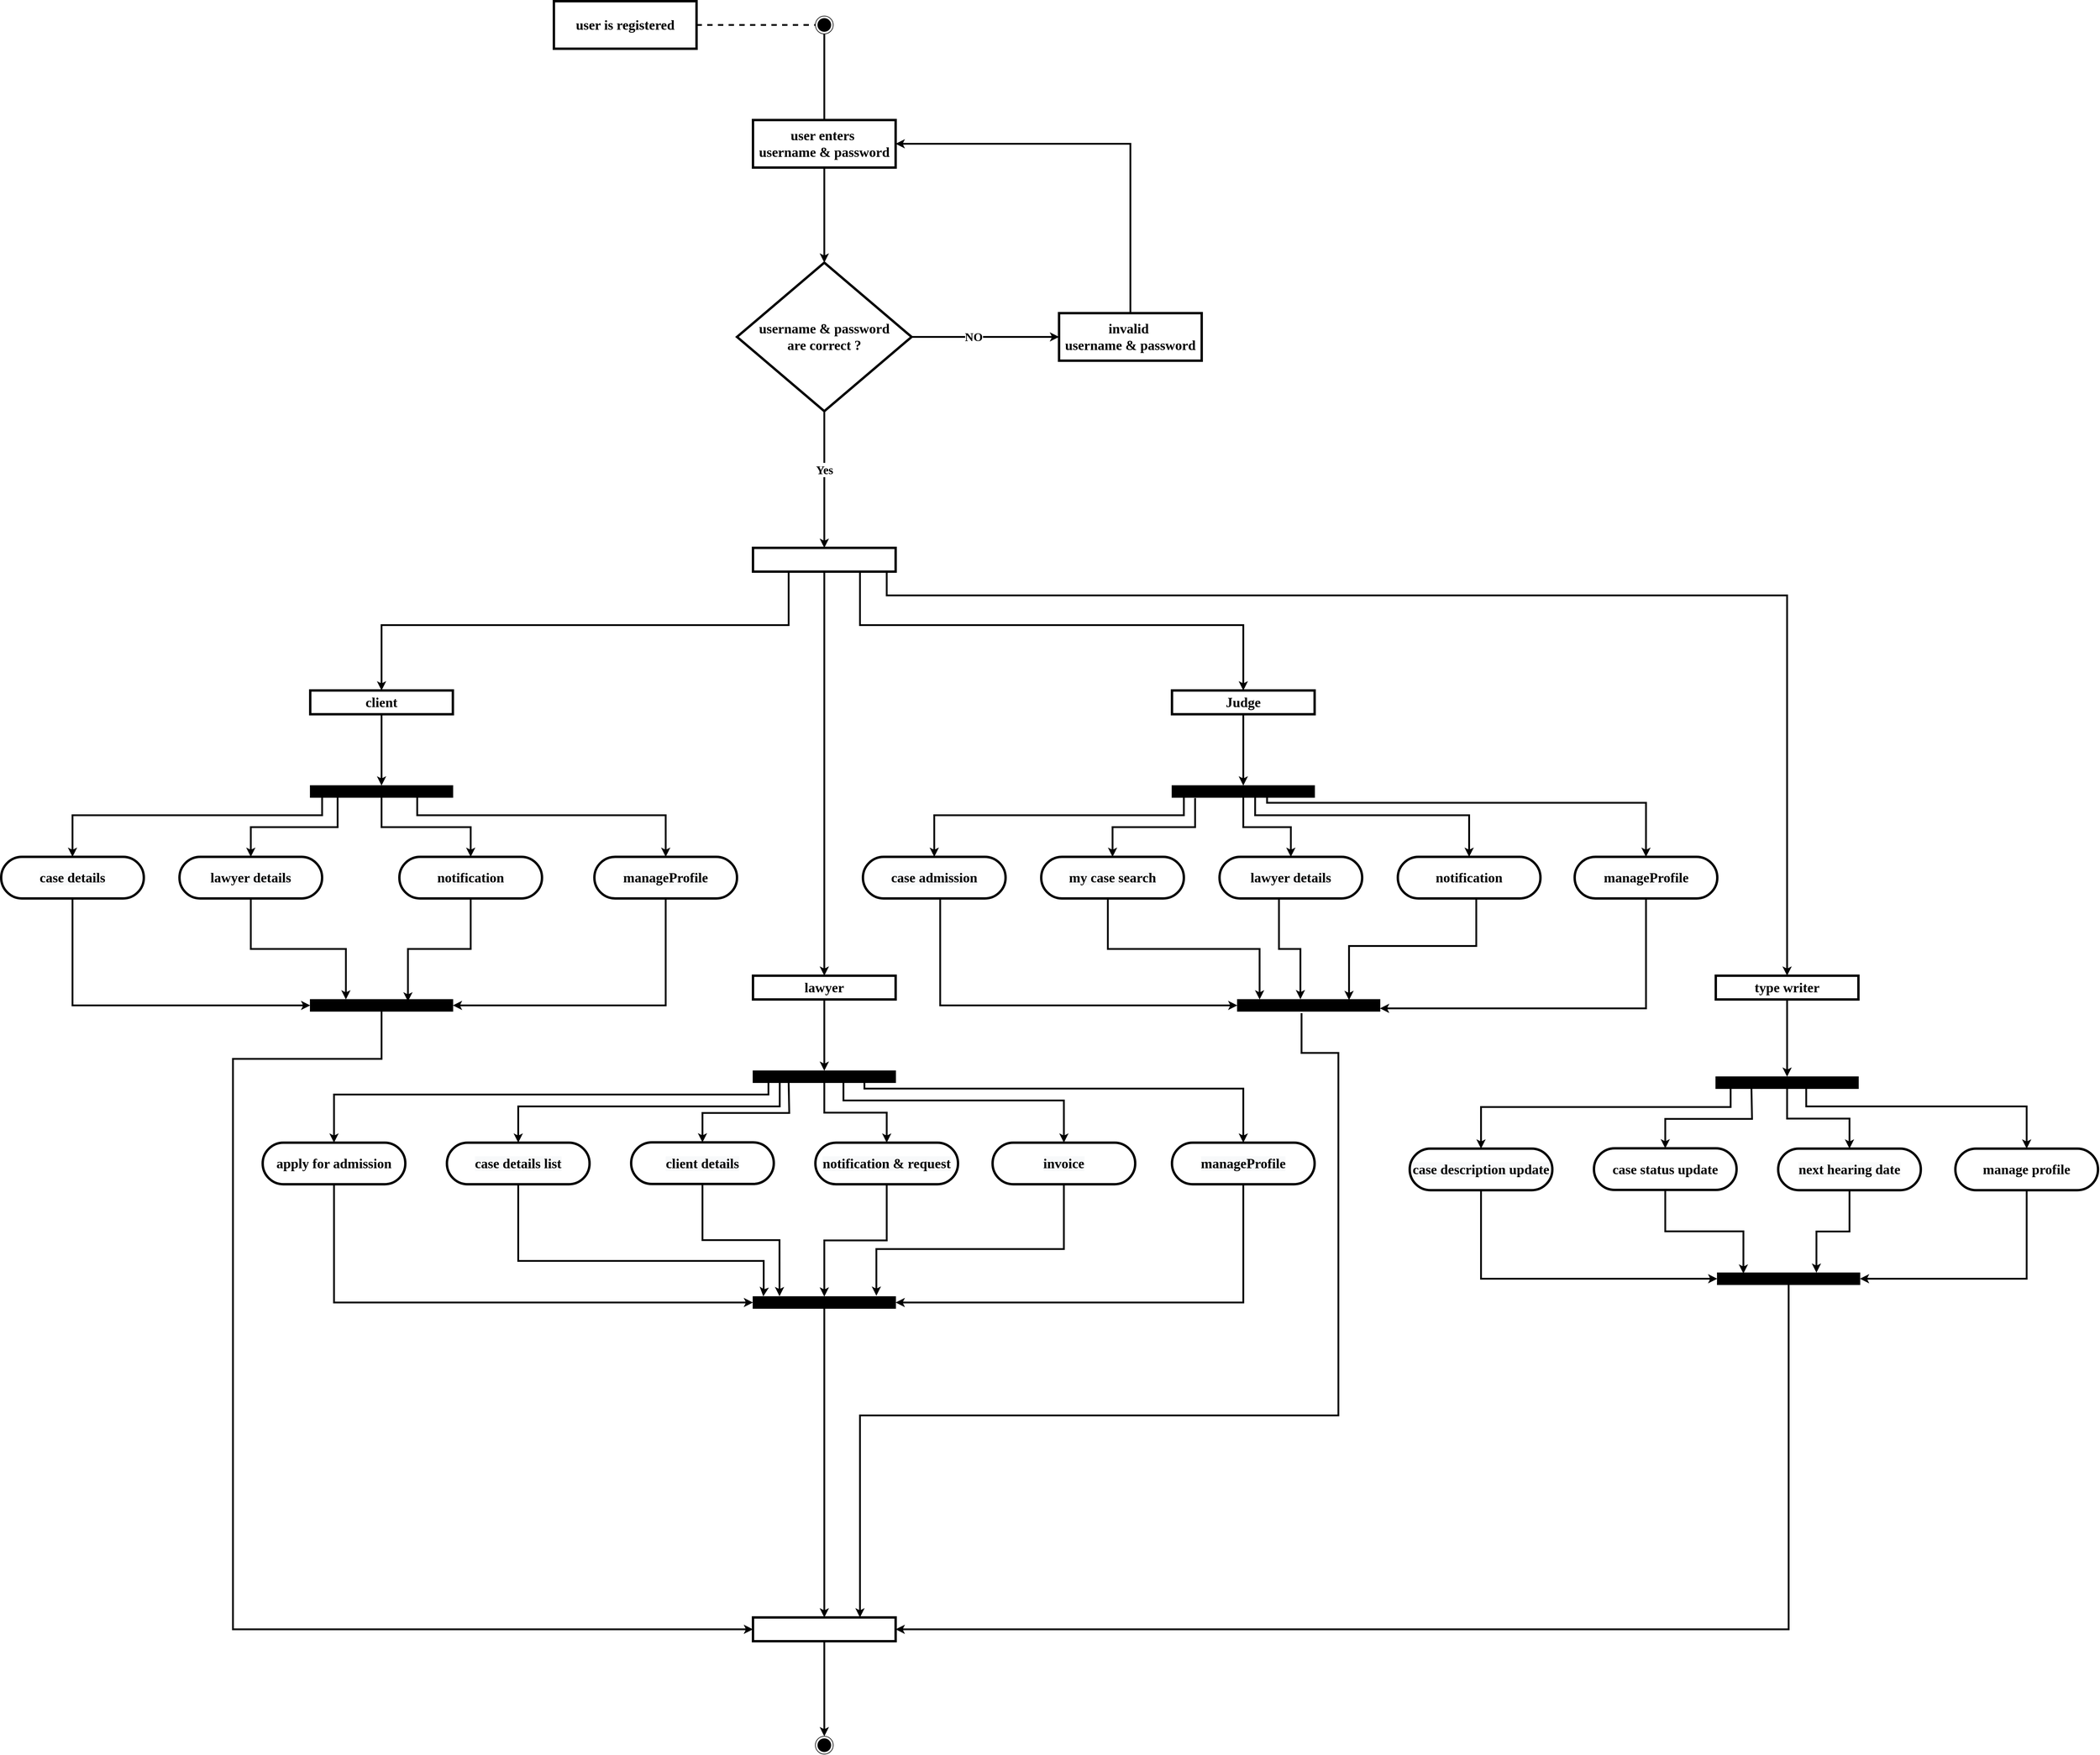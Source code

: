 <mxfile version="13.4.2" type="device"><diagram id="LS83ylFuJrBa0WJHmFcr" name="Page-1"><mxGraphModel dx="5172" dy="2080" grid="1" gridSize="10" guides="1" tooltips="1" connect="1" arrows="1" fold="1" page="1" pageScale="1" pageWidth="850" pageHeight="1100" math="0" shadow="0"><root><mxCell id="0"/><mxCell id="1" parent="0"/><mxCell id="jmJDlzpo1rH09y2eiYlG-4" style="edgeStyle=orthogonalEdgeStyle;rounded=0;orthogonalLoop=1;jettySize=auto;html=1;dashed=1;endArrow=none;endFill=0;strokeWidth=3;endSize=6;" parent="1" source="jmJDlzpo1rH09y2eiYlG-2" edge="1"><mxGeometry relative="1" as="geometry"><mxPoint x="480" y="80.0" as="targetPoint"/></mxGeometry></mxCell><mxCell id="jmJDlzpo1rH09y2eiYlG-2" value="&lt;font face=&quot;Times New Roman&quot;&gt;&lt;span style=&quot;font-size: 23px&quot;&gt;&lt;b&gt;user is registered&lt;/b&gt;&lt;/span&gt;&lt;/font&gt;" style="rounded=0;whiteSpace=wrap;html=1;strokeWidth=4;" parent="1" vertex="1"><mxGeometry x="40" y="40" width="240" height="80" as="geometry"/></mxCell><mxCell id="jmJDlzpo1rH09y2eiYlG-5" value="" style="ellipse;html=1;shape=endState;fillColor=#000000;strokeWidth=1;" parent="1" vertex="1"><mxGeometry x="480" y="65" width="30" height="30" as="geometry"/></mxCell><mxCell id="jmJDlzpo1rH09y2eiYlG-13" style="edgeStyle=orthogonalEdgeStyle;rounded=0;orthogonalLoop=1;jettySize=auto;html=1;entryX=0.5;entryY=1;entryDx=0;entryDy=0;endArrow=none;endFill=0;strokeWidth=3;endSize=6;" parent="1" source="jmJDlzpo1rH09y2eiYlG-12" target="jmJDlzpo1rH09y2eiYlG-5" edge="1"><mxGeometry relative="1" as="geometry"/></mxCell><mxCell id="jmJDlzpo1rH09y2eiYlG-21" style="edgeStyle=orthogonalEdgeStyle;rounded=0;orthogonalLoop=1;jettySize=auto;html=1;entryX=0.5;entryY=0;entryDx=0;entryDy=0;endArrow=classic;endFill=1;strokeWidth=3;" parent="1" source="jmJDlzpo1rH09y2eiYlG-12" target="jmJDlzpo1rH09y2eiYlG-17" edge="1"><mxGeometry relative="1" as="geometry"/></mxCell><mxCell id="jmJDlzpo1rH09y2eiYlG-12" value="&lt;b style=&quot;font-family: &amp;#34;times new roman&amp;#34; ; font-size: 23px&quot;&gt;user enters&amp;nbsp;&lt;br&gt;username &amp;amp; password&lt;br&gt;&lt;/b&gt;" style="rounded=0;whiteSpace=wrap;html=1;strokeWidth=4;" parent="1" vertex="1"><mxGeometry x="375" y="240" width="240" height="80" as="geometry"/></mxCell><mxCell id="jmJDlzpo1rH09y2eiYlG-20" style="edgeStyle=orthogonalEdgeStyle;rounded=0;orthogonalLoop=1;jettySize=auto;html=1;entryX=0;entryY=0.5;entryDx=0;entryDy=0;endArrow=classic;endFill=1;strokeWidth=3;endSize=6;" parent="1" source="jmJDlzpo1rH09y2eiYlG-17" target="jmJDlzpo1rH09y2eiYlG-19" edge="1"><mxGeometry relative="1" as="geometry"/></mxCell><mxCell id="jmJDlzpo1rH09y2eiYlG-26" value="&lt;div&gt;&lt;font face=&quot;Times New Roman&quot; size=&quot;1&quot;&gt;&lt;b style=&quot;font-size: 20px&quot;&gt;NO&lt;/b&gt;&lt;/font&gt;&lt;/div&gt;" style="edgeLabel;html=1;align=center;verticalAlign=middle;resizable=0;points=[];" parent="jmJDlzpo1rH09y2eiYlG-20" vertex="1" connectable="0"><mxGeometry x="-0.162" y="1" relative="1" as="geometry"><mxPoint as="offset"/></mxGeometry></mxCell><mxCell id="jmJDlzpo1rH09y2eiYlG-23" style="edgeStyle=orthogonalEdgeStyle;rounded=0;orthogonalLoop=1;jettySize=auto;html=1;endArrow=classic;endFill=1;entryX=0.5;entryY=0;entryDx=0;entryDy=0;strokeWidth=3;endSize=6;" parent="1" source="jmJDlzpo1rH09y2eiYlG-17" target="jmJDlzpo1rH09y2eiYlG-29" edge="1"><mxGeometry relative="1" as="geometry"><mxPoint x="495.005" y="950.0" as="targetPoint"/></mxGeometry></mxCell><mxCell id="jmJDlzpo1rH09y2eiYlG-27" value="&lt;b&gt;&lt;font face=&quot;Times New Roman&quot; style=&quot;font-size: 20px&quot;&gt;Yes&lt;/font&gt;&lt;/b&gt;" style="edgeLabel;html=1;align=center;verticalAlign=middle;resizable=0;points=[];" parent="jmJDlzpo1rH09y2eiYlG-23" vertex="1" connectable="0"><mxGeometry x="-0.154" relative="1" as="geometry"><mxPoint as="offset"/></mxGeometry></mxCell><mxCell id="jmJDlzpo1rH09y2eiYlG-17" value="&lt;b style=&quot;font-family: &amp;#34;times new roman&amp;#34; ; font-size: 23px&quot;&gt;username &amp;amp; password&lt;br&gt;&lt;/b&gt;&lt;b style=&quot;font-family: &amp;#34;times new roman&amp;#34; ; font-size: 23px&quot;&gt;are correct ?&lt;/b&gt;" style="rhombus;whiteSpace=wrap;html=1;strokeColor=#000000;strokeWidth=4;" parent="1" vertex="1"><mxGeometry x="348.13" y="480" width="293.75" height="250" as="geometry"/></mxCell><mxCell id="jmJDlzpo1rH09y2eiYlG-22" style="edgeStyle=orthogonalEdgeStyle;rounded=0;orthogonalLoop=1;jettySize=auto;html=1;entryX=1;entryY=0.5;entryDx=0;entryDy=0;endArrow=classic;endFill=1;exitX=0.5;exitY=0;exitDx=0;exitDy=0;strokeWidth=3;endSize=6;" parent="1" source="jmJDlzpo1rH09y2eiYlG-19" target="jmJDlzpo1rH09y2eiYlG-12" edge="1"><mxGeometry relative="1" as="geometry"/></mxCell><mxCell id="jmJDlzpo1rH09y2eiYlG-19" value="&lt;b style=&quot;font-family: &amp;#34;times new roman&amp;#34; ; font-size: 23px&quot;&gt;invalid&amp;nbsp;&lt;br&gt;username &amp;amp; password&lt;br&gt;&lt;/b&gt;" style="rounded=0;whiteSpace=wrap;html=1;strokeWidth=4;" parent="1" vertex="1"><mxGeometry x="890" y="565" width="240" height="80" as="geometry"/></mxCell><mxCell id="jmJDlzpo1rH09y2eiYlG-30" style="edgeStyle=orthogonalEdgeStyle;rounded=0;orthogonalLoop=1;jettySize=auto;html=1;endArrow=classic;endFill=1;exitX=0.25;exitY=1;exitDx=0;exitDy=0;entryX=0.5;entryY=0;entryDx=0;entryDy=0;strokeWidth=3;endSize=6;" parent="1" source="jmJDlzpo1rH09y2eiYlG-29" target="jmJDlzpo1rH09y2eiYlG-31" edge="1"><mxGeometry relative="1" as="geometry"><mxPoint x="-250" y="1199" as="targetPoint"/><Array as="points"><mxPoint x="435" y="1090"/><mxPoint x="-250" y="1090"/></Array></mxGeometry></mxCell><mxCell id="jmJDlzpo1rH09y2eiYlG-48" style="edgeStyle=orthogonalEdgeStyle;rounded=0;orthogonalLoop=1;jettySize=auto;html=1;startArrow=none;startFill=0;endArrow=classic;endFill=1;strokeWidth=3;entryX=0.5;entryY=0;entryDx=0;entryDy=0;endSize=6;" parent="1" source="jmJDlzpo1rH09y2eiYlG-29" target="jmJDlzpo1rH09y2eiYlG-49" edge="1"><mxGeometry relative="1" as="geometry"><mxPoint x="495" y="1700" as="targetPoint"/></mxGeometry></mxCell><mxCell id="jmJDlzpo1rH09y2eiYlG-29" value="&lt;b style=&quot;font-family: &amp;#34;times new roman&amp;#34; ; font-size: 23px&quot;&gt;&lt;br&gt;&lt;/b&gt;" style="rounded=0;whiteSpace=wrap;html=1;fillColor=#FFFFFF;strokeWidth=4;" parent="1" vertex="1"><mxGeometry x="375" y="960" width="240" height="40" as="geometry"/></mxCell><mxCell id="jmJDlzpo1rH09y2eiYlG-35" style="edgeStyle=orthogonalEdgeStyle;rounded=0;orthogonalLoop=1;jettySize=auto;html=1;endArrow=classic;endFill=1;entryX=0.5;entryY=0;entryDx=0;entryDy=0;strokeWidth=3;endSize=6;" parent="1" source="jmJDlzpo1rH09y2eiYlG-31" target="jmJDlzpo1rH09y2eiYlG-36" edge="1"><mxGeometry relative="1" as="geometry"><mxPoint x="-250" y="1360" as="targetPoint"/></mxGeometry></mxCell><mxCell id="jmJDlzpo1rH09y2eiYlG-31" value="&lt;b style=&quot;font-family: &amp;#34;times new roman&amp;#34; ; font-size: 23px&quot;&gt;client&lt;br&gt;&lt;/b&gt;" style="rounded=0;whiteSpace=wrap;html=1;strokeWidth=4;" parent="1" vertex="1"><mxGeometry x="-370" y="1200" width="240" height="40" as="geometry"/></mxCell><mxCell id="jmJDlzpo1rH09y2eiYlG-42" style="edgeStyle=orthogonalEdgeStyle;rounded=0;orthogonalLoop=1;jettySize=auto;html=1;entryX=0.5;entryY=0;entryDx=0;entryDy=0;startArrow=none;startFill=0;endArrow=classic;endFill=1;exitX=0.192;exitY=0.973;exitDx=0;exitDy=0;exitPerimeter=0;strokeWidth=3;endSize=6;" parent="1" source="jmJDlzpo1rH09y2eiYlG-36" target="jmJDlzpo1rH09y2eiYlG-41" edge="1"><mxGeometry relative="1" as="geometry"><Array as="points"><mxPoint x="-324" y="1430"/><mxPoint x="-470" y="1430"/></Array></mxGeometry></mxCell><mxCell id="jmJDlzpo1rH09y2eiYlG-43" style="edgeStyle=orthogonalEdgeStyle;rounded=0;orthogonalLoop=1;jettySize=auto;html=1;startArrow=none;startFill=0;endArrow=classic;endFill=1;entryX=0.5;entryY=0;entryDx=0;entryDy=0;strokeWidth=3;endSize=6;" parent="1" source="jmJDlzpo1rH09y2eiYlG-36" target="jmJDlzpo1rH09y2eiYlG-44" edge="1"><mxGeometry relative="1" as="geometry"><mxPoint x="-250" y="1480" as="targetPoint"/></mxGeometry></mxCell><mxCell id="jmJDlzpo1rH09y2eiYlG-45" style="edgeStyle=orthogonalEdgeStyle;rounded=0;orthogonalLoop=1;jettySize=auto;html=1;exitX=0.75;exitY=1;exitDx=0;exitDy=0;startArrow=none;startFill=0;endArrow=classic;endFill=1;entryX=0.5;entryY=0;entryDx=0;entryDy=0;strokeWidth=3;endSize=6;" parent="1" source="jmJDlzpo1rH09y2eiYlG-36" target="jmJDlzpo1rH09y2eiYlG-46" edge="1"><mxGeometry relative="1" as="geometry"><mxPoint x="30" y="1480" as="targetPoint"/><Array as="points"><mxPoint x="-190" y="1410"/><mxPoint x="228" y="1410"/></Array></mxGeometry></mxCell><mxCell id="jmJDlzpo1rH09y2eiYlG-36" value="&lt;b style=&quot;font-family: &amp;#34;times new roman&amp;#34; ; font-size: 23px&quot;&gt;&lt;br&gt;&lt;/b&gt;" style="rounded=0;whiteSpace=wrap;html=1;fillColor=#000000;" parent="1" vertex="1"><mxGeometry x="-370" y="1360" width="240" height="20" as="geometry"/></mxCell><mxCell id="jmJDlzpo1rH09y2eiYlG-40" style="edgeStyle=orthogonalEdgeStyle;rounded=0;orthogonalLoop=1;jettySize=auto;html=1;endArrow=none;endFill=0;startArrow=classic;startFill=1;exitX=0.5;exitY=0;exitDx=0;exitDy=0;strokeWidth=3;endSize=6;" parent="1" source="jmJDlzpo1rH09y2eiYlG-38" edge="1"><mxGeometry relative="1" as="geometry"><mxPoint x="-350" y="1379" as="targetPoint"/><Array as="points"><mxPoint x="-770" y="1410"/><mxPoint x="-350" y="1410"/></Array></mxGeometry></mxCell><mxCell id="jmJDlzpo1rH09y2eiYlG-128" style="edgeStyle=orthogonalEdgeStyle;rounded=0;jumpSize=1;orthogonalLoop=1;jettySize=auto;html=1;entryX=0;entryY=0.5;entryDx=0;entryDy=0;startArrow=none;startFill=0;endArrow=classic;endFill=1;endSize=6;strokeWidth=3;" parent="1" source="jmJDlzpo1rH09y2eiYlG-38" target="jmJDlzpo1rH09y2eiYlG-124" edge="1"><mxGeometry relative="1" as="geometry"><Array as="points"><mxPoint x="-770" y="1730"/></Array></mxGeometry></mxCell><mxCell id="jmJDlzpo1rH09y2eiYlG-38" value="&lt;b style=&quot;color: rgb(0 , 0 , 0) ; font-style: normal ; letter-spacing: normal ; text-align: center ; text-indent: 0px ; text-transform: none ; word-spacing: 0px ; background-color: rgb(248 , 249 , 250) ; font-family: &amp;#34;times new roman&amp;#34; ; font-size: 23px&quot;&gt;case details&lt;/b&gt;" style="rounded=1;whiteSpace=wrap;html=1;strokeColor=#000000;fillColor=#FFFFFF;arcSize=50;verticalAlign=middle;labelPosition=center;verticalLabelPosition=middle;align=center;strokeWidth=4;" parent="1" vertex="1"><mxGeometry x="-890" y="1480" width="240" height="70" as="geometry"/></mxCell><mxCell id="jmJDlzpo1rH09y2eiYlG-125" style="edgeStyle=orthogonalEdgeStyle;rounded=0;jumpSize=1;orthogonalLoop=1;jettySize=auto;html=1;entryX=0.25;entryY=0;entryDx=0;entryDy=0;startArrow=none;startFill=0;endArrow=classic;endFill=1;endSize=6;strokeWidth=3;" parent="1" source="jmJDlzpo1rH09y2eiYlG-41" target="jmJDlzpo1rH09y2eiYlG-124" edge="1"><mxGeometry relative="1" as="geometry"/></mxCell><mxCell id="jmJDlzpo1rH09y2eiYlG-41" value="&lt;b style=&quot;color: rgb(0 , 0 , 0) ; font-style: normal ; letter-spacing: normal ; text-align: center ; text-indent: 0px ; text-transform: none ; word-spacing: 0px ; background-color: rgb(248 , 249 , 250) ; font-family: &amp;#34;times new roman&amp;#34; ; font-size: 23px&quot;&gt;lawyer details&lt;/b&gt;" style="rounded=1;whiteSpace=wrap;html=1;strokeColor=#000000;fillColor=#FFFFFF;arcSize=50;verticalAlign=middle;labelPosition=center;verticalLabelPosition=middle;align=center;strokeWidth=4;" parent="1" vertex="1"><mxGeometry x="-590" y="1480" width="240" height="70" as="geometry"/></mxCell><mxCell id="jmJDlzpo1rH09y2eiYlG-126" style="edgeStyle=orthogonalEdgeStyle;rounded=0;jumpSize=1;orthogonalLoop=1;jettySize=auto;html=1;entryX=0.685;entryY=0.165;entryDx=0;entryDy=0;entryPerimeter=0;startArrow=none;startFill=0;endArrow=classic;endFill=1;endSize=6;strokeWidth=3;" parent="1" source="jmJDlzpo1rH09y2eiYlG-44" target="jmJDlzpo1rH09y2eiYlG-124" edge="1"><mxGeometry relative="1" as="geometry"/></mxCell><mxCell id="jmJDlzpo1rH09y2eiYlG-44" value="&lt;b style=&quot;color: rgb(0 , 0 , 0) ; font-style: normal ; letter-spacing: normal ; text-align: center ; text-indent: 0px ; text-transform: none ; word-spacing: 0px ; background-color: rgb(248 , 249 , 250) ; font-family: &amp;#34;times new roman&amp;#34; ; font-size: 23px&quot;&gt;notification&lt;/b&gt;" style="rounded=1;whiteSpace=wrap;html=1;strokeColor=#000000;fillColor=#FFFFFF;arcSize=50;verticalAlign=middle;labelPosition=center;verticalLabelPosition=middle;align=center;strokeWidth=4;" parent="1" vertex="1"><mxGeometry x="-220" y="1480" width="240" height="70" as="geometry"/></mxCell><mxCell id="jmJDlzpo1rH09y2eiYlG-127" style="edgeStyle=orthogonalEdgeStyle;rounded=0;jumpSize=1;orthogonalLoop=1;jettySize=auto;html=1;startArrow=none;startFill=0;endArrow=classic;endFill=1;endSize=6;strokeWidth=3;entryX=1;entryY=0.5;entryDx=0;entryDy=0;" parent="1" source="jmJDlzpo1rH09y2eiYlG-46" target="jmJDlzpo1rH09y2eiYlG-124" edge="1"><mxGeometry relative="1" as="geometry"><mxPoint x="-110" y="1735" as="targetPoint"/><Array as="points"><mxPoint x="228" y="1730"/></Array></mxGeometry></mxCell><mxCell id="jmJDlzpo1rH09y2eiYlG-46" value="&lt;b style=&quot;color: rgb(0 , 0 , 0) ; font-style: normal ; letter-spacing: normal ; text-align: center ; text-indent: 0px ; text-transform: none ; word-spacing: 0px ; background-color: rgb(248 , 249 , 250) ; font-family: &amp;#34;times new roman&amp;#34; ; font-size: 23px&quot;&gt;manageProfile&lt;/b&gt;" style="rounded=1;whiteSpace=wrap;html=1;strokeColor=#000000;fillColor=#FFFFFF;arcSize=50;verticalAlign=middle;labelPosition=center;verticalLabelPosition=middle;align=center;strokeWidth=4;" parent="1" vertex="1"><mxGeometry x="108.13" y="1480" width="240" height="70" as="geometry"/></mxCell><mxCell id="jmJDlzpo1rH09y2eiYlG-49" value="&lt;b style=&quot;font-family: &amp;#34;times new roman&amp;#34; ; font-size: 23px&quot;&gt;lawyer&lt;br&gt;&lt;/b&gt;" style="rounded=0;whiteSpace=wrap;html=1;strokeWidth=4;" parent="1" vertex="1"><mxGeometry x="375" y="1680" width="240" height="40" as="geometry"/></mxCell><mxCell id="jmJDlzpo1rH09y2eiYlG-52" style="edgeStyle=orthogonalEdgeStyle;rounded=0;orthogonalLoop=1;jettySize=auto;html=1;endArrow=classic;endFill=1;entryX=0.5;entryY=0;entryDx=0;entryDy=0;strokeWidth=3;endSize=6;exitX=0.5;exitY=1;exitDx=0;exitDy=0;" parent="1" source="jmJDlzpo1rH09y2eiYlG-49" target="jmJDlzpo1rH09y2eiYlG-53" edge="1"><mxGeometry relative="1" as="geometry"><mxPoint x="495.01" y="1840" as="targetPoint"/><mxPoint x="495.01" y="1720" as="sourcePoint"/></mxGeometry></mxCell><mxCell id="jmJDlzpo1rH09y2eiYlG-53" value="&lt;b style=&quot;font-family: &amp;#34;times new roman&amp;#34; ; font-size: 23px&quot;&gt;&lt;br&gt;&lt;/b&gt;" style="rounded=0;whiteSpace=wrap;html=1;fillColor=#000000;" parent="1" vertex="1"><mxGeometry x="375.01" y="1840" width="240" height="20" as="geometry"/></mxCell><mxCell id="jmJDlzpo1rH09y2eiYlG-56" style="edgeStyle=orthogonalEdgeStyle;rounded=0;orthogonalLoop=1;jettySize=auto;html=1;endArrow=none;endFill=0;startArrow=classic;startFill=1;exitX=0.5;exitY=0;exitDx=0;exitDy=0;strokeWidth=3;endSize=6;" parent="1" source="jmJDlzpo1rH09y2eiYlG-57" edge="1"><mxGeometry relative="1" as="geometry"><mxPoint x="420" y="1860" as="targetPoint"/><Array as="points"><mxPoint x="-20" y="1900"/><mxPoint x="420" y="1900"/><mxPoint x="420" y="1860"/></Array></mxGeometry></mxCell><mxCell id="jmJDlzpo1rH09y2eiYlG-136" style="edgeStyle=orthogonalEdgeStyle;rounded=0;jumpSize=1;orthogonalLoop=1;jettySize=auto;html=1;entryX=0.072;entryY=-0.02;entryDx=0;entryDy=0;startArrow=none;startFill=0;endArrow=classic;endFill=1;endSize=6;strokeWidth=3;entryPerimeter=0;" parent="1" source="jmJDlzpo1rH09y2eiYlG-57" target="jmJDlzpo1rH09y2eiYlG-129" edge="1"><mxGeometry relative="1" as="geometry"><Array as="points"><mxPoint x="-20" y="2160"/><mxPoint x="393" y="2160"/><mxPoint x="393" y="2213"/><mxPoint x="392" y="2213"/></Array></mxGeometry></mxCell><mxCell id="jmJDlzpo1rH09y2eiYlG-57" value="&lt;b style=&quot;color: rgb(0 , 0 , 0) ; font-style: normal ; letter-spacing: normal ; text-align: center ; text-indent: 0px ; text-transform: none ; word-spacing: 0px ; background-color: rgb(248 , 249 , 250) ; font-family: &amp;#34;times new roman&amp;#34; ; font-size: 23px&quot;&gt;case details list&lt;/b&gt;" style="rounded=1;whiteSpace=wrap;html=1;strokeColor=#000000;fillColor=#FFFFFF;arcSize=50;verticalAlign=middle;labelPosition=center;verticalLabelPosition=middle;align=center;strokeWidth=4;" parent="1" vertex="1"><mxGeometry x="-140" y="1961" width="240" height="70" as="geometry"/></mxCell><mxCell id="jmJDlzpo1rH09y2eiYlG-61" style="edgeStyle=orthogonalEdgeStyle;rounded=0;orthogonalLoop=1;jettySize=auto;html=1;entryX=0.5;entryY=0;entryDx=0;entryDy=0;startArrow=none;startFill=0;endArrow=classic;endFill=1;strokeWidth=3;endSize=6;exitX=0.25;exitY=1;exitDx=0;exitDy=0;" parent="1" source="jmJDlzpo1rH09y2eiYlG-53" target="jmJDlzpo1rH09y2eiYlG-62" edge="1"><mxGeometry relative="1" as="geometry"><mxPoint x="436" y="1870" as="sourcePoint"/><Array as="points"><mxPoint x="436" y="1860"/><mxPoint x="436" y="1911"/><mxPoint x="290" y="1911"/></Array></mxGeometry></mxCell><mxCell id="jmJDlzpo1rH09y2eiYlG-132" style="edgeStyle=orthogonalEdgeStyle;rounded=0;jumpSize=1;orthogonalLoop=1;jettySize=auto;html=1;startArrow=none;startFill=0;endArrow=classic;endFill=1;endSize=6;strokeWidth=3;entryX=0.186;entryY=-0.031;entryDx=0;entryDy=0;entryPerimeter=0;" parent="1" source="jmJDlzpo1rH09y2eiYlG-62" target="jmJDlzpo1rH09y2eiYlG-129" edge="1"><mxGeometry relative="1" as="geometry"><mxPoint x="420" y="2210" as="targetPoint"/><Array as="points"><mxPoint x="290" y="2125"/><mxPoint x="420" y="2125"/></Array></mxGeometry></mxCell><mxCell id="jmJDlzpo1rH09y2eiYlG-62" value="&lt;b style=&quot;color: rgb(0 , 0 , 0) ; font-style: normal ; letter-spacing: normal ; text-align: center ; text-indent: 0px ; text-transform: none ; word-spacing: 0px ; background-color: rgb(248 , 249 , 250) ; font-family: &amp;#34;times new roman&amp;#34; ; font-size: 23px&quot;&gt;client details&lt;/b&gt;" style="rounded=1;whiteSpace=wrap;html=1;strokeColor=#000000;fillColor=#FFFFFF;arcSize=50;verticalAlign=middle;labelPosition=center;verticalLabelPosition=middle;align=center;strokeWidth=4;" parent="1" vertex="1"><mxGeometry x="170" y="1960.54" width="240" height="70" as="geometry"/></mxCell><mxCell id="jmJDlzpo1rH09y2eiYlG-63" style="edgeStyle=orthogonalEdgeStyle;rounded=0;orthogonalLoop=1;jettySize=auto;html=1;startArrow=none;startFill=0;endArrow=classic;endFill=1;entryX=0.5;entryY=0;entryDx=0;entryDy=0;strokeWidth=3;endSize=6;exitX=0.5;exitY=1;exitDx=0;exitDy=0;" parent="1" source="jmJDlzpo1rH09y2eiYlG-53" target="jmJDlzpo1rH09y2eiYlG-64" edge="1"><mxGeometry relative="1" as="geometry"><mxPoint x="455" y="2031" as="targetPoint"/><mxPoint x="480.01" y="1891" as="sourcePoint"/></mxGeometry></mxCell><mxCell id="jmJDlzpo1rH09y2eiYlG-133" style="edgeStyle=orthogonalEdgeStyle;rounded=0;jumpSize=1;orthogonalLoop=1;jettySize=auto;html=1;startArrow=none;startFill=0;endArrow=classic;endFill=1;endSize=6;strokeWidth=3;" parent="1" source="jmJDlzpo1rH09y2eiYlG-64" target="jmJDlzpo1rH09y2eiYlG-129" edge="1"><mxGeometry relative="1" as="geometry"/></mxCell><mxCell id="jmJDlzpo1rH09y2eiYlG-64" value="&lt;b style=&quot;color: rgb(0 , 0 , 0) ; font-style: normal ; letter-spacing: normal ; text-align: center ; text-indent: 0px ; text-transform: none ; word-spacing: 0px ; background-color: rgb(248 , 249 , 250) ; font-family: &amp;#34;times new roman&amp;#34; ; font-size: 23px&quot;&gt;notification &amp;amp; request&lt;br&gt;&lt;/b&gt;" style="rounded=1;whiteSpace=wrap;html=1;strokeColor=#000000;fillColor=#FFFFFF;arcSize=50;verticalAlign=middle;labelPosition=center;verticalLabelPosition=middle;align=center;strokeWidth=4;" parent="1" vertex="1"><mxGeometry x="480" y="1961" width="240" height="70" as="geometry"/></mxCell><mxCell id="jmJDlzpo1rH09y2eiYlG-65" style="edgeStyle=orthogonalEdgeStyle;rounded=0;orthogonalLoop=1;jettySize=auto;html=1;startArrow=none;startFill=0;endArrow=classic;endFill=1;entryX=0.5;entryY=0;entryDx=0;entryDy=0;strokeWidth=3;endSize=6;exitX=0.634;exitY=0.969;exitDx=0;exitDy=0;exitPerimeter=0;" parent="1" source="jmJDlzpo1rH09y2eiYlG-53" target="jmJDlzpo1rH09y2eiYlG-66" edge="1"><mxGeometry relative="1" as="geometry"><mxPoint x="700" y="1961" as="targetPoint"/><mxPoint x="527" y="1870" as="sourcePoint"/><Array as="points"><mxPoint x="527" y="1890"/><mxPoint x="898" y="1890"/></Array></mxGeometry></mxCell><mxCell id="jmJDlzpo1rH09y2eiYlG-134" style="edgeStyle=orthogonalEdgeStyle;rounded=0;jumpSize=1;orthogonalLoop=1;jettySize=auto;html=1;entryX=0.865;entryY=-0.071;entryDx=0;entryDy=0;entryPerimeter=0;startArrow=none;startFill=0;endArrow=classic;endFill=1;endSize=6;strokeWidth=3;" parent="1" source="jmJDlzpo1rH09y2eiYlG-66" target="jmJDlzpo1rH09y2eiYlG-129" edge="1"><mxGeometry relative="1" as="geometry"><Array as="points"><mxPoint x="898" y="2140"/><mxPoint x="583" y="2140"/></Array></mxGeometry></mxCell><mxCell id="jmJDlzpo1rH09y2eiYlG-66" value="&lt;b style=&quot;color: rgb(0 , 0 , 0) ; font-style: normal ; letter-spacing: normal ; text-align: center ; text-indent: 0px ; text-transform: none ; word-spacing: 0px ; background-color: rgb(248 , 249 , 250) ; font-family: &amp;#34;times new roman&amp;#34; ; font-size: 23px&quot;&gt;invoice&lt;/b&gt;" style="rounded=1;whiteSpace=wrap;html=1;strokeColor=#000000;fillColor=#FFFFFF;arcSize=50;verticalAlign=middle;labelPosition=center;verticalLabelPosition=middle;align=center;strokeWidth=4;" parent="1" vertex="1"><mxGeometry x="778.13" y="1961" width="240" height="70" as="geometry"/></mxCell><mxCell id="jmJDlzpo1rH09y2eiYlG-67" style="edgeStyle=orthogonalEdgeStyle;rounded=0;orthogonalLoop=1;jettySize=auto;html=1;startArrow=none;startFill=0;endArrow=classic;endFill=1;entryX=0.5;entryY=0;entryDx=0;entryDy=0;strokeWidth=3;endSize=6;exitX=0.781;exitY=1.008;exitDx=0;exitDy=0;exitPerimeter=0;" parent="1" source="jmJDlzpo1rH09y2eiYlG-53" target="jmJDlzpo1rH09y2eiYlG-68" edge="1"><mxGeometry relative="1" as="geometry"><mxPoint x="962.83" y="1961.62" as="targetPoint"/><mxPoint x="790.0" y="1860" as="sourcePoint"/><Array as="points"><mxPoint x="563" y="1870"/><mxPoint x="1200" y="1870"/></Array></mxGeometry></mxCell><mxCell id="jmJDlzpo1rH09y2eiYlG-135" style="edgeStyle=orthogonalEdgeStyle;rounded=0;jumpSize=1;orthogonalLoop=1;jettySize=auto;html=1;entryX=1;entryY=0.5;entryDx=0;entryDy=0;startArrow=none;startFill=0;endArrow=classic;endFill=1;endSize=6;strokeWidth=3;" parent="1" source="jmJDlzpo1rH09y2eiYlG-68" target="jmJDlzpo1rH09y2eiYlG-129" edge="1"><mxGeometry relative="1" as="geometry"><Array as="points"><mxPoint x="1200" y="2230"/></Array></mxGeometry></mxCell><mxCell id="jmJDlzpo1rH09y2eiYlG-68" value="&lt;b style=&quot;color: rgb(0 , 0 , 0) ; font-style: normal ; letter-spacing: normal ; text-align: center ; text-indent: 0px ; text-transform: none ; word-spacing: 0px ; background-color: rgb(248 , 249 , 250) ; font-family: &amp;#34;times new roman&amp;#34; ; font-size: 23px&quot;&gt;manageProfile&lt;/b&gt;" style="rounded=1;whiteSpace=wrap;html=1;strokeColor=#000000;fillColor=#FFFFFF;arcSize=50;verticalAlign=middle;labelPosition=center;verticalLabelPosition=middle;align=center;strokeWidth=4;" parent="1" vertex="1"><mxGeometry x="1080" y="1961" width="240" height="70" as="geometry"/></mxCell><mxCell id="jmJDlzpo1rH09y2eiYlG-94" style="edgeStyle=orthogonalEdgeStyle;rounded=0;orthogonalLoop=1;jettySize=auto;html=1;endArrow=classic;endFill=1;exitX=0.75;exitY=1;exitDx=0;exitDy=0;entryX=0.5;entryY=0;entryDx=0;entryDy=0;strokeWidth=3;endSize=6;" parent="1" source="jmJDlzpo1rH09y2eiYlG-29" target="jmJDlzpo1rH09y2eiYlG-96" edge="1"><mxGeometry relative="1" as="geometry"><mxPoint x="1200" y="1199" as="targetPoint"/><mxPoint x="1851.88" y="1000.96" as="sourcePoint"/><Array as="points"><mxPoint x="555" y="1090"/><mxPoint x="1200" y="1090"/></Array></mxGeometry></mxCell><mxCell id="jmJDlzpo1rH09y2eiYlG-95" style="edgeStyle=orthogonalEdgeStyle;rounded=0;orthogonalLoop=1;jettySize=auto;html=1;endArrow=classic;endFill=1;entryX=0.5;entryY=0;entryDx=0;entryDy=0;strokeWidth=3;endSize=6;" parent="1" source="jmJDlzpo1rH09y2eiYlG-96" target="jmJDlzpo1rH09y2eiYlG-100" edge="1"><mxGeometry relative="1" as="geometry"><mxPoint x="1200" y="1360" as="targetPoint"/></mxGeometry></mxCell><mxCell id="jmJDlzpo1rH09y2eiYlG-96" value="&lt;b style=&quot;font-family: &amp;#34;times new roman&amp;#34; ; font-size: 23px&quot;&gt;Judge&lt;br&gt;&lt;/b&gt;" style="rounded=0;whiteSpace=wrap;html=1;strokeWidth=4;" parent="1" vertex="1"><mxGeometry x="1080" y="1200" width="240" height="40" as="geometry"/></mxCell><mxCell id="jmJDlzpo1rH09y2eiYlG-97" style="edgeStyle=orthogonalEdgeStyle;rounded=0;orthogonalLoop=1;jettySize=auto;html=1;entryX=0.5;entryY=0;entryDx=0;entryDy=0;startArrow=none;startFill=0;endArrow=classic;endFill=1;exitX=0.162;exitY=1.05;exitDx=0;exitDy=0;exitPerimeter=0;strokeWidth=3;endSize=6;" parent="1" source="jmJDlzpo1rH09y2eiYlG-100" target="jmJDlzpo1rH09y2eiYlG-103" edge="1"><mxGeometry relative="1" as="geometry"><Array as="points"><mxPoint x="1119" y="1430"/><mxPoint x="980" y="1430"/></Array></mxGeometry></mxCell><mxCell id="jmJDlzpo1rH09y2eiYlG-98" style="edgeStyle=orthogonalEdgeStyle;rounded=0;orthogonalLoop=1;jettySize=auto;html=1;startArrow=none;startFill=0;endArrow=classic;endFill=1;entryX=0.5;entryY=0;entryDx=0;entryDy=0;strokeWidth=3;endSize=6;" parent="1" source="jmJDlzpo1rH09y2eiYlG-100" target="jmJDlzpo1rH09y2eiYlG-104" edge="1"><mxGeometry relative="1" as="geometry"><mxPoint x="1200" y="1480" as="targetPoint"/></mxGeometry></mxCell><mxCell id="jmJDlzpo1rH09y2eiYlG-99" style="edgeStyle=orthogonalEdgeStyle;rounded=0;orthogonalLoop=1;jettySize=auto;html=1;exitX=0.583;exitY=0.95;exitDx=0;exitDy=0;startArrow=none;startFill=0;endArrow=classic;endFill=1;entryX=0.5;entryY=0;entryDx=0;entryDy=0;strokeWidth=3;endSize=6;exitPerimeter=0;" parent="1" source="jmJDlzpo1rH09y2eiYlG-100" target="jmJDlzpo1rH09y2eiYlG-105" edge="1"><mxGeometry relative="1" as="geometry"><mxPoint x="1480" y="1480" as="targetPoint"/><Array as="points"><mxPoint x="1220" y="1410"/><mxPoint x="1580" y="1410"/></Array></mxGeometry></mxCell><mxCell id="jmJDlzpo1rH09y2eiYlG-100" value="&lt;b style=&quot;font-family: &amp;#34;times new roman&amp;#34; ; font-size: 23px&quot;&gt;&lt;br&gt;&lt;/b&gt;" style="rounded=0;whiteSpace=wrap;html=1;fillColor=#000000;" parent="1" vertex="1"><mxGeometry x="1080" y="1360" width="240" height="20" as="geometry"/></mxCell><mxCell id="jmJDlzpo1rH09y2eiYlG-101" style="edgeStyle=orthogonalEdgeStyle;rounded=0;orthogonalLoop=1;jettySize=auto;html=1;endArrow=none;endFill=0;startArrow=classic;startFill=1;exitX=0.5;exitY=0;exitDx=0;exitDy=0;strokeWidth=3;endSize=6;" parent="1" source="jmJDlzpo1rH09y2eiYlG-102" edge="1"><mxGeometry relative="1" as="geometry"><mxPoint x="1100" y="1379" as="targetPoint"/><Array as="points"><mxPoint x="680" y="1410"/><mxPoint x="1100" y="1410"/></Array></mxGeometry></mxCell><mxCell id="jmJDlzpo1rH09y2eiYlG-118" style="edgeStyle=orthogonalEdgeStyle;rounded=0;jumpSize=1;orthogonalLoop=1;jettySize=auto;html=1;entryX=0;entryY=0.5;entryDx=0;entryDy=0;startArrow=none;startFill=0;endArrow=classic;endFill=1;endSize=6;strokeWidth=3;" parent="1" source="jmJDlzpo1rH09y2eiYlG-102" target="jmJDlzpo1rH09y2eiYlG-117" edge="1"><mxGeometry relative="1" as="geometry"><Array as="points"><mxPoint x="690" y="1730"/></Array></mxGeometry></mxCell><mxCell id="jmJDlzpo1rH09y2eiYlG-102" value="&lt;b style=&quot;color: rgb(0 , 0 , 0) ; font-style: normal ; letter-spacing: normal ; text-align: center ; text-indent: 0px ; text-transform: none ; word-spacing: 0px ; background-color: rgb(248 , 249 , 250) ; font-family: &amp;#34;times new roman&amp;#34; ; font-size: 23px&quot;&gt;case admission&lt;/b&gt;" style="rounded=1;whiteSpace=wrap;html=1;strokeColor=#000000;fillColor=#FFFFFF;arcSize=50;verticalAlign=middle;labelPosition=center;verticalLabelPosition=middle;align=center;strokeWidth=4;" parent="1" vertex="1"><mxGeometry x="560" y="1480" width="240" height="70" as="geometry"/></mxCell><mxCell id="jmJDlzpo1rH09y2eiYlG-119" style="edgeStyle=orthogonalEdgeStyle;rounded=0;jumpSize=1;orthogonalLoop=1;jettySize=auto;html=1;entryX=0.156;entryY=-0.003;entryDx=0;entryDy=0;entryPerimeter=0;startArrow=none;startFill=0;endArrow=classic;endFill=1;endSize=6;strokeWidth=3;exitX=0.467;exitY=0.986;exitDx=0;exitDy=0;exitPerimeter=0;" parent="1" source="jmJDlzpo1rH09y2eiYlG-103" target="jmJDlzpo1rH09y2eiYlG-117" edge="1"><mxGeometry relative="1" as="geometry"/></mxCell><mxCell id="jmJDlzpo1rH09y2eiYlG-103" value="&lt;b style=&quot;color: rgb(0 , 0 , 0) ; font-style: normal ; letter-spacing: normal ; text-align: center ; text-indent: 0px ; text-transform: none ; word-spacing: 0px ; background-color: rgb(248 , 249 , 250) ; font-family: &amp;#34;times new roman&amp;#34; ; font-size: 23px&quot;&gt;my case search&lt;/b&gt;" style="rounded=1;whiteSpace=wrap;html=1;strokeColor=#000000;fillColor=#FFFFFF;arcSize=50;verticalAlign=middle;labelPosition=center;verticalLabelPosition=middle;align=center;strokeWidth=4;" parent="1" vertex="1"><mxGeometry x="860" y="1480" width="240" height="70" as="geometry"/></mxCell><mxCell id="jmJDlzpo1rH09y2eiYlG-120" style="edgeStyle=orthogonalEdgeStyle;rounded=0;jumpSize=1;orthogonalLoop=1;jettySize=auto;html=1;startArrow=none;startFill=0;endArrow=classic;endFill=1;endSize=6;strokeWidth=3;entryX=0.442;entryY=-0.019;entryDx=0;entryDy=0;entryPerimeter=0;" parent="1" source="jmJDlzpo1rH09y2eiYlG-104" target="jmJDlzpo1rH09y2eiYlG-117" edge="1"><mxGeometry relative="1" as="geometry"><mxPoint x="1280" y="1710" as="targetPoint"/><Array as="points"><mxPoint x="1260" y="1635"/><mxPoint x="1296" y="1635"/></Array></mxGeometry></mxCell><mxCell id="jmJDlzpo1rH09y2eiYlG-104" value="&lt;b style=&quot;color: rgb(0 , 0 , 0) ; font-style: normal ; letter-spacing: normal ; text-align: center ; text-indent: 0px ; text-transform: none ; word-spacing: 0px ; background-color: rgb(248 , 249 , 250) ; font-family: &amp;#34;times new roman&amp;#34; ; font-size: 23px&quot;&gt;lawyer details&lt;/b&gt;" style="rounded=1;whiteSpace=wrap;html=1;strokeColor=#000000;fillColor=#FFFFFF;arcSize=50;verticalAlign=middle;labelPosition=center;verticalLabelPosition=middle;align=center;strokeWidth=4;" parent="1" vertex="1"><mxGeometry x="1160" y="1480" width="240" height="70" as="geometry"/></mxCell><mxCell id="jmJDlzpo1rH09y2eiYlG-121" style="edgeStyle=orthogonalEdgeStyle;rounded=0;jumpSize=1;orthogonalLoop=1;jettySize=auto;html=1;entryX=0.783;entryY=0.047;entryDx=0;entryDy=0;entryPerimeter=0;startArrow=none;startFill=0;endArrow=classic;endFill=1;endSize=6;strokeWidth=3;exitX=0.55;exitY=1.022;exitDx=0;exitDy=0;exitPerimeter=0;" parent="1" source="jmJDlzpo1rH09y2eiYlG-105" target="jmJDlzpo1rH09y2eiYlG-117" edge="1"><mxGeometry relative="1" as="geometry"><Array as="points"><mxPoint x="1592" y="1630"/><mxPoint x="1378" y="1630"/></Array></mxGeometry></mxCell><mxCell id="jmJDlzpo1rH09y2eiYlG-105" value="&lt;font face=&quot;times new roman&quot;&gt;&lt;span style=&quot;font-size: 23px&quot;&gt;&lt;b&gt;notification&lt;/b&gt;&lt;/span&gt;&lt;/font&gt;" style="rounded=1;whiteSpace=wrap;html=1;strokeColor=#000000;fillColor=#FFFFFF;arcSize=50;verticalAlign=middle;labelPosition=center;verticalLabelPosition=middle;align=center;strokeWidth=4;" parent="1" vertex="1"><mxGeometry x="1460" y="1480" width="240" height="70" as="geometry"/></mxCell><mxCell id="jmJDlzpo1rH09y2eiYlG-106" style="edgeStyle=orthogonalEdgeStyle;rounded=0;orthogonalLoop=1;jettySize=auto;html=1;startArrow=none;startFill=0;endArrow=classic;endFill=1;entryX=0.5;entryY=0;entryDx=0;entryDy=0;strokeWidth=3;endSize=6;exitX=0.781;exitY=1.008;exitDx=0;exitDy=0;exitPerimeter=0;" parent="1" target="jmJDlzpo1rH09y2eiYlG-107" edge="1"><mxGeometry relative="1" as="geometry"><mxPoint x="1640.38" y="1480.62" as="targetPoint"/><mxPoint x="1240.0" y="1379.16" as="sourcePoint"/><Array as="points"><mxPoint x="1240" y="1389"/><mxPoint x="1878" y="1389"/></Array></mxGeometry></mxCell><mxCell id="jmJDlzpo1rH09y2eiYlG-123" style="edgeStyle=orthogonalEdgeStyle;rounded=0;jumpSize=1;orthogonalLoop=1;jettySize=auto;html=1;entryX=1;entryY=0.75;entryDx=0;entryDy=0;startArrow=none;startFill=0;endArrow=classic;endFill=1;endSize=6;strokeWidth=3;" parent="1" source="jmJDlzpo1rH09y2eiYlG-107" target="jmJDlzpo1rH09y2eiYlG-117" edge="1"><mxGeometry relative="1" as="geometry"><Array as="points"><mxPoint x="1878" y="1735"/></Array></mxGeometry></mxCell><mxCell id="jmJDlzpo1rH09y2eiYlG-107" value="&lt;b style=&quot;color: rgb(0 , 0 , 0) ; font-style: normal ; letter-spacing: normal ; text-align: center ; text-indent: 0px ; text-transform: none ; word-spacing: 0px ; background-color: rgb(248 , 249 , 250) ; font-family: &amp;#34;times new roman&amp;#34; ; font-size: 23px&quot;&gt;manageProfile&lt;/b&gt;" style="rounded=1;whiteSpace=wrap;html=1;strokeColor=#000000;fillColor=#FFFFFF;arcSize=50;verticalAlign=middle;labelPosition=center;verticalLabelPosition=middle;align=center;strokeWidth=4;" parent="1" vertex="1"><mxGeometry x="1757.55" y="1480" width="240" height="70" as="geometry"/></mxCell><mxCell id="jmJDlzpo1rH09y2eiYlG-162" style="edgeStyle=orthogonalEdgeStyle;rounded=0;jumpSize=1;orthogonalLoop=1;jettySize=auto;html=1;entryX=0.75;entryY=0;entryDx=0;entryDy=0;startArrow=none;startFill=0;endArrow=classic;endFill=1;endSize=6;strokeWidth=3;exitX=0.45;exitY=1.15;exitDx=0;exitDy=0;exitPerimeter=0;" parent="1" source="jmJDlzpo1rH09y2eiYlG-117" target="jmJDlzpo1rH09y2eiYlG-159" edge="1"><mxGeometry relative="1" as="geometry"><Array as="points"><mxPoint x="1298" y="1810"/><mxPoint x="1360" y="1810"/><mxPoint x="1360" y="2420"/><mxPoint x="555" y="2420"/></Array><mxPoint x="1300" y="1770" as="sourcePoint"/></mxGeometry></mxCell><mxCell id="jmJDlzpo1rH09y2eiYlG-117" value="&lt;b style=&quot;font-family: &amp;#34;times new roman&amp;#34; ; font-size: 23px&quot;&gt;&lt;br&gt;&lt;/b&gt;" style="rounded=0;whiteSpace=wrap;html=1;fillColor=#000000;" parent="1" vertex="1"><mxGeometry x="1190" y="1720" width="240" height="20" as="geometry"/></mxCell><mxCell id="jmJDlzpo1rH09y2eiYlG-160" style="edgeStyle=orthogonalEdgeStyle;rounded=0;jumpSize=1;orthogonalLoop=1;jettySize=auto;html=1;entryX=0;entryY=0.5;entryDx=0;entryDy=0;startArrow=none;startFill=0;endArrow=classic;endFill=1;endSize=6;strokeWidth=3;exitX=0.5;exitY=1;exitDx=0;exitDy=0;" parent="1" source="jmJDlzpo1rH09y2eiYlG-124" target="jmJDlzpo1rH09y2eiYlG-159" edge="1"><mxGeometry relative="1" as="geometry"><Array as="points"><mxPoint x="-250" y="1820"/><mxPoint x="-500" y="1820"/><mxPoint x="-500" y="2780"/></Array></mxGeometry></mxCell><mxCell id="jmJDlzpo1rH09y2eiYlG-124" value="&lt;b style=&quot;font-family: &amp;#34;times new roman&amp;#34; ; font-size: 23px&quot;&gt;&lt;br&gt;&lt;/b&gt;" style="rounded=0;whiteSpace=wrap;html=1;fillColor=#000000;" parent="1" vertex="1"><mxGeometry x="-370" y="1720" width="240" height="20" as="geometry"/></mxCell><mxCell id="jmJDlzpo1rH09y2eiYlG-161" style="edgeStyle=orthogonalEdgeStyle;rounded=0;jumpSize=1;orthogonalLoop=1;jettySize=auto;html=1;entryX=0.5;entryY=0;entryDx=0;entryDy=0;startArrow=none;startFill=0;endArrow=classic;endFill=1;endSize=6;strokeWidth=3;" parent="1" source="jmJDlzpo1rH09y2eiYlG-129" target="jmJDlzpo1rH09y2eiYlG-159" edge="1"><mxGeometry relative="1" as="geometry"/></mxCell><mxCell id="jmJDlzpo1rH09y2eiYlG-129" value="&lt;b style=&quot;font-family: &amp;#34;times new roman&amp;#34; ; font-size: 23px&quot;&gt;&lt;br&gt;&lt;/b&gt;" style="rounded=0;whiteSpace=wrap;html=1;fillColor=#000000;" parent="1" vertex="1"><mxGeometry x="375" y="2220" width="240" height="20" as="geometry"/></mxCell><mxCell id="jmJDlzpo1rH09y2eiYlG-137" style="edgeStyle=orthogonalEdgeStyle;rounded=0;orthogonalLoop=1;jettySize=auto;html=1;endArrow=classic;endFill=1;strokeWidth=3;endSize=6;entryX=0.5;entryY=0;entryDx=0;entryDy=0;" parent="1" target="jmJDlzpo1rH09y2eiYlG-140" edge="1"><mxGeometry relative="1" as="geometry"><mxPoint x="2120" y="1670" as="targetPoint"/><mxPoint x="600" y="1000" as="sourcePoint"/><Array as="points"><mxPoint x="600" y="1040"/><mxPoint x="2115" y="1040"/></Array></mxGeometry></mxCell><mxCell id="jmJDlzpo1rH09y2eiYlG-153" style="edgeStyle=orthogonalEdgeStyle;rounded=0;jumpSize=1;orthogonalLoop=1;jettySize=auto;html=1;entryX=0.5;entryY=0;entryDx=0;entryDy=0;startArrow=none;startFill=0;endArrow=classic;endFill=1;endSize=6;strokeWidth=3;" parent="1" source="jmJDlzpo1rH09y2eiYlG-140" target="jmJDlzpo1rH09y2eiYlG-142" edge="1"><mxGeometry relative="1" as="geometry"/></mxCell><mxCell id="jmJDlzpo1rH09y2eiYlG-140" value="&lt;b style=&quot;font-family: &amp;#34;times new roman&amp;#34; ; font-size: 23px&quot;&gt;type writer&lt;br&gt;&lt;/b&gt;" style="rounded=0;whiteSpace=wrap;html=1;strokeWidth=4;" parent="1" vertex="1"><mxGeometry x="1995.01" y="1680" width="240" height="40" as="geometry"/></mxCell><mxCell id="jmJDlzpo1rH09y2eiYlG-142" value="&lt;b style=&quot;font-family: &amp;#34;times new roman&amp;#34; ; font-size: 23px&quot;&gt;&lt;br&gt;&lt;/b&gt;" style="rounded=0;whiteSpace=wrap;html=1;fillColor=#000000;" parent="1" vertex="1"><mxGeometry x="1995.01" y="1850" width="240" height="20" as="geometry"/></mxCell><mxCell id="jmJDlzpo1rH09y2eiYlG-143" style="edgeStyle=orthogonalEdgeStyle;rounded=0;orthogonalLoop=1;jettySize=auto;html=1;endArrow=none;endFill=0;startArrow=classic;startFill=1;exitX=0.5;exitY=0;exitDx=0;exitDy=0;strokeWidth=3;endSize=6;entryX=0.104;entryY=1.007;entryDx=0;entryDy=0;entryPerimeter=0;" parent="1" source="jmJDlzpo1rH09y2eiYlG-144" target="jmJDlzpo1rH09y2eiYlG-142" edge="1"><mxGeometry relative="1" as="geometry"><mxPoint x="2020" y="1870" as="targetPoint"/><Array as="points"><mxPoint x="1600" y="1901"/><mxPoint x="2020" y="1901"/></Array></mxGeometry></mxCell><mxCell id="jmJDlzpo1rH09y2eiYlG-155" style="edgeStyle=orthogonalEdgeStyle;rounded=0;jumpSize=1;orthogonalLoop=1;jettySize=auto;html=1;entryX=0;entryY=0.5;entryDx=0;entryDy=0;startArrow=none;startFill=0;endArrow=classic;endFill=1;endSize=6;strokeWidth=3;" parent="1" source="jmJDlzpo1rH09y2eiYlG-144" target="jmJDlzpo1rH09y2eiYlG-154" edge="1"><mxGeometry relative="1" as="geometry"><Array as="points"><mxPoint x="1600" y="2190"/></Array></mxGeometry></mxCell><mxCell id="jmJDlzpo1rH09y2eiYlG-144" value="&lt;b style=&quot;color: rgb(0 , 0 , 0) ; font-style: normal ; letter-spacing: normal ; text-align: center ; text-indent: 0px ; text-transform: none ; word-spacing: 0px ; background-color: rgb(248 , 249 , 250) ; font-family: &amp;#34;times new roman&amp;#34; ; font-size: 23px&quot;&gt;case description update&lt;/b&gt;" style="rounded=1;whiteSpace=wrap;html=1;strokeColor=#000000;fillColor=#FFFFFF;arcSize=50;verticalAlign=middle;labelPosition=center;verticalLabelPosition=middle;align=center;strokeWidth=4;" parent="1" vertex="1"><mxGeometry x="1480" y="1971" width="240" height="70" as="geometry"/></mxCell><mxCell id="jmJDlzpo1rH09y2eiYlG-145" style="edgeStyle=orthogonalEdgeStyle;rounded=0;orthogonalLoop=1;jettySize=auto;html=1;entryX=0.5;entryY=0;entryDx=0;entryDy=0;startArrow=none;startFill=0;endArrow=classic;endFill=1;strokeWidth=3;endSize=6;exitX=0.25;exitY=1;exitDx=0;exitDy=0;" parent="1" source="jmJDlzpo1rH09y2eiYlG-142" target="jmJDlzpo1rH09y2eiYlG-146" edge="1"><mxGeometry relative="1" as="geometry"><mxPoint x="2056" y="1880" as="sourcePoint"/><Array as="points"><mxPoint x="2056" y="1870"/><mxPoint x="2056" y="1921"/><mxPoint x="1910" y="1921"/></Array></mxGeometry></mxCell><mxCell id="jmJDlzpo1rH09y2eiYlG-156" style="edgeStyle=orthogonalEdgeStyle;rounded=0;jumpSize=1;orthogonalLoop=1;jettySize=auto;html=1;entryX=0.183;entryY=0.064;entryDx=0;entryDy=0;entryPerimeter=0;startArrow=none;startFill=0;endArrow=classic;endFill=1;endSize=6;strokeWidth=3;" parent="1" source="jmJDlzpo1rH09y2eiYlG-146" target="jmJDlzpo1rH09y2eiYlG-154" edge="1"><mxGeometry relative="1" as="geometry"/></mxCell><mxCell id="jmJDlzpo1rH09y2eiYlG-146" value="&lt;font face=&quot;times new roman&quot;&gt;&lt;span style=&quot;font-size: 23px&quot;&gt;&lt;b&gt;case status update&lt;/b&gt;&lt;/span&gt;&lt;/font&gt;" style="rounded=1;whiteSpace=wrap;html=1;strokeColor=#000000;fillColor=#FFFFFF;arcSize=50;verticalAlign=middle;labelPosition=center;verticalLabelPosition=middle;align=center;strokeWidth=4;" parent="1" vertex="1"><mxGeometry x="1790" y="1970.54" width="240" height="70" as="geometry"/></mxCell><mxCell id="jmJDlzpo1rH09y2eiYlG-147" style="edgeStyle=orthogonalEdgeStyle;rounded=0;orthogonalLoop=1;jettySize=auto;html=1;startArrow=none;startFill=0;endArrow=classic;endFill=1;entryX=0.5;entryY=0;entryDx=0;entryDy=0;strokeWidth=3;endSize=6;exitX=0.5;exitY=1;exitDx=0;exitDy=0;" parent="1" source="jmJDlzpo1rH09y2eiYlG-142" target="jmJDlzpo1rH09y2eiYlG-148" edge="1"><mxGeometry relative="1" as="geometry"><mxPoint x="2075" y="2041" as="targetPoint"/><mxPoint x="2100.01" y="1901" as="sourcePoint"/></mxGeometry></mxCell><mxCell id="jmJDlzpo1rH09y2eiYlG-157" style="edgeStyle=orthogonalEdgeStyle;rounded=0;jumpSize=1;orthogonalLoop=1;jettySize=auto;html=1;entryX=0.695;entryY=-0.007;entryDx=0;entryDy=0;entryPerimeter=0;startArrow=none;startFill=0;endArrow=classic;endFill=1;endSize=6;strokeWidth=3;" parent="1" source="jmJDlzpo1rH09y2eiYlG-148" target="jmJDlzpo1rH09y2eiYlG-154" edge="1"><mxGeometry relative="1" as="geometry"/></mxCell><mxCell id="jmJDlzpo1rH09y2eiYlG-148" value="&lt;b style=&quot;color: rgb(0 , 0 , 0) ; font-style: normal ; letter-spacing: normal ; text-align: center ; text-indent: 0px ; text-transform: none ; word-spacing: 0px ; background-color: rgb(248 , 249 , 250) ; font-family: &amp;#34;times new roman&amp;#34; ; font-size: 23px&quot;&gt;next hearing date&lt;br&gt;&lt;/b&gt;" style="rounded=1;whiteSpace=wrap;html=1;strokeColor=#000000;fillColor=#FFFFFF;arcSize=50;verticalAlign=middle;labelPosition=center;verticalLabelPosition=middle;align=center;strokeWidth=4;" parent="1" vertex="1"><mxGeometry x="2100" y="1971" width="240" height="70" as="geometry"/></mxCell><mxCell id="jmJDlzpo1rH09y2eiYlG-149" style="edgeStyle=orthogonalEdgeStyle;rounded=0;orthogonalLoop=1;jettySize=auto;html=1;startArrow=none;startFill=0;endArrow=classic;endFill=1;entryX=0.5;entryY=0;entryDx=0;entryDy=0;strokeWidth=3;endSize=6;exitX=0.634;exitY=0.969;exitDx=0;exitDy=0;exitPerimeter=0;" parent="1" source="jmJDlzpo1rH09y2eiYlG-142" target="jmJDlzpo1rH09y2eiYlG-150" edge="1"><mxGeometry relative="1" as="geometry"><mxPoint x="2320" y="1971" as="targetPoint"/><mxPoint x="2147" y="1880" as="sourcePoint"/><Array as="points"><mxPoint x="2147" y="1900"/><mxPoint x="2518" y="1900"/></Array></mxGeometry></mxCell><mxCell id="jmJDlzpo1rH09y2eiYlG-158" style="edgeStyle=orthogonalEdgeStyle;rounded=0;jumpSize=1;orthogonalLoop=1;jettySize=auto;html=1;exitX=0.5;exitY=1;exitDx=0;exitDy=0;entryX=1;entryY=0.5;entryDx=0;entryDy=0;startArrow=none;startFill=0;endArrow=classic;endFill=1;endSize=6;strokeWidth=3;" parent="1" source="jmJDlzpo1rH09y2eiYlG-150" target="jmJDlzpo1rH09y2eiYlG-154" edge="1"><mxGeometry relative="1" as="geometry"/></mxCell><mxCell id="jmJDlzpo1rH09y2eiYlG-150" value="&lt;font face=&quot;times new roman&quot;&gt;&lt;span style=&quot;font-size: 23px&quot;&gt;&lt;b&gt;manage profile&lt;/b&gt;&lt;/span&gt;&lt;/font&gt;" style="rounded=1;whiteSpace=wrap;html=1;strokeColor=#000000;fillColor=#FFFFFF;arcSize=50;verticalAlign=middle;labelPosition=center;verticalLabelPosition=middle;align=center;strokeWidth=4;" parent="1" vertex="1"><mxGeometry x="2398.13" y="1971" width="240" height="70" as="geometry"/></mxCell><mxCell id="jmJDlzpo1rH09y2eiYlG-163" style="edgeStyle=orthogonalEdgeStyle;rounded=0;jumpSize=1;orthogonalLoop=1;jettySize=auto;html=1;entryX=1;entryY=0.5;entryDx=0;entryDy=0;startArrow=none;startFill=0;endArrow=classic;endFill=1;endSize=6;strokeWidth=3;" parent="1" source="jmJDlzpo1rH09y2eiYlG-154" target="jmJDlzpo1rH09y2eiYlG-159" edge="1"><mxGeometry relative="1" as="geometry"><Array as="points"><mxPoint x="2118" y="2780"/></Array></mxGeometry></mxCell><mxCell id="jmJDlzpo1rH09y2eiYlG-154" value="&lt;b style=&quot;font-family: &amp;#34;times new roman&amp;#34; ; font-size: 23px&quot;&gt;&lt;br&gt;&lt;/b&gt;" style="rounded=0;whiteSpace=wrap;html=1;fillColor=#000000;" parent="1" vertex="1"><mxGeometry x="1997.55" y="2180" width="240" height="20" as="geometry"/></mxCell><mxCell id="jmJDlzpo1rH09y2eiYlG-166" style="edgeStyle=orthogonalEdgeStyle;rounded=0;jumpSize=1;orthogonalLoop=1;jettySize=auto;html=1;entryX=0.5;entryY=0;entryDx=0;entryDy=0;startArrow=none;startFill=0;endArrow=classic;endFill=1;endSize=6;strokeWidth=3;" parent="1" source="jmJDlzpo1rH09y2eiYlG-159" target="jmJDlzpo1rH09y2eiYlG-164" edge="1"><mxGeometry relative="1" as="geometry"/></mxCell><mxCell id="jmJDlzpo1rH09y2eiYlG-159" value="&lt;b style=&quot;font-family: &amp;#34;times new roman&amp;#34; ; font-size: 23px&quot;&gt;&lt;br&gt;&lt;/b&gt;" style="rounded=0;whiteSpace=wrap;html=1;fillColor=#FFFFFF;strokeWidth=4;" parent="1" vertex="1"><mxGeometry x="375" y="2760" width="240" height="40" as="geometry"/></mxCell><mxCell id="jmJDlzpo1rH09y2eiYlG-164" value="" style="ellipse;html=1;shape=endState;fillColor=#000000;strokeWidth=1;" parent="1" vertex="1"><mxGeometry x="480" y="2960" width="30" height="30" as="geometry"/></mxCell><mxCell id="MKMepwz6zuoVwWCsi8Bb-2" style="edgeStyle=orthogonalEdgeStyle;rounded=0;orthogonalLoop=1;jettySize=auto;html=1;endArrow=none;endFill=0;startArrow=classic;startFill=1;exitX=0.5;exitY=0;exitDx=0;exitDy=0;strokeWidth=3;endSize=6;entryX=0.104;entryY=0.893;entryDx=0;entryDy=0;entryPerimeter=0;" edge="1" parent="1" source="MKMepwz6zuoVwWCsi8Bb-3" target="jmJDlzpo1rH09y2eiYlG-53"><mxGeometry relative="1" as="geometry"><mxPoint x="375" y="1850" as="targetPoint"/><Array as="points"><mxPoint x="-330" y="1880"/><mxPoint x="401" y="1880"/><mxPoint x="401" y="1858"/></Array><mxPoint x="-190" y="1940.86" as="sourcePoint"/></mxGeometry></mxCell><mxCell id="MKMepwz6zuoVwWCsi8Bb-6" style="edgeStyle=orthogonalEdgeStyle;rounded=0;orthogonalLoop=1;jettySize=auto;html=1;entryX=0;entryY=0.5;entryDx=0;entryDy=0;strokeWidth=3;" edge="1" parent="1" source="MKMepwz6zuoVwWCsi8Bb-3" target="jmJDlzpo1rH09y2eiYlG-129"><mxGeometry relative="1" as="geometry"><Array as="points"><mxPoint x="-330" y="2230"/></Array></mxGeometry></mxCell><mxCell id="MKMepwz6zuoVwWCsi8Bb-3" value="&lt;font face=&quot;times new roman&quot;&gt;&lt;span style=&quot;font-size: 23px&quot;&gt;&lt;b&gt;apply for admission&lt;/b&gt;&lt;/span&gt;&lt;/font&gt;" style="rounded=1;whiteSpace=wrap;html=1;strokeColor=#000000;fillColor=#FFFFFF;arcSize=50;verticalAlign=middle;labelPosition=center;verticalLabelPosition=middle;align=center;strokeWidth=4;" vertex="1" parent="1"><mxGeometry x="-450" y="1961" width="240" height="70" as="geometry"/></mxCell></root></mxGraphModel></diagram></mxfile>